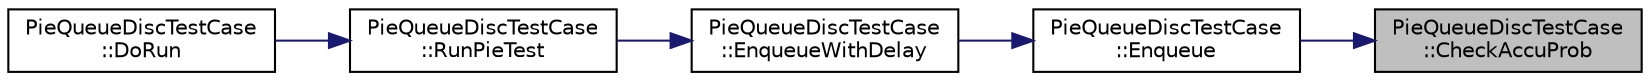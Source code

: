 digraph "PieQueueDiscTestCase::CheckAccuProb"
{
 // LATEX_PDF_SIZE
  edge [fontname="Helvetica",fontsize="10",labelfontname="Helvetica",labelfontsize="10"];
  node [fontname="Helvetica",fontsize="10",shape=record];
  rankdir="RL";
  Node1 [label="PieQueueDiscTestCase\l::CheckAccuProb",height=0.2,width=0.4,color="black", fillcolor="grey75", style="filled", fontcolor="black",tooltip="Check Accumulated Drop Probability."];
  Node1 -> Node2 [dir="back",color="midnightblue",fontsize="10",style="solid",fontname="Helvetica"];
  Node2 [label="PieQueueDiscTestCase\l::Enqueue",height=0.2,width=0.4,color="black", fillcolor="white", style="filled",URL="$class_pie_queue_disc_test_case.html#aee21d1fa55e512a59f9c49d451432f7e",tooltip="Enqueue function."];
  Node2 -> Node3 [dir="back",color="midnightblue",fontsize="10",style="solid",fontname="Helvetica"];
  Node3 [label="PieQueueDiscTestCase\l::EnqueueWithDelay",height=0.2,width=0.4,color="black", fillcolor="white", style="filled",URL="$class_pie_queue_disc_test_case.html#a4392edeb83441c7b05bff20fbf929603",tooltip="Enqueue with delay function."];
  Node3 -> Node4 [dir="back",color="midnightblue",fontsize="10",style="solid",fontname="Helvetica"];
  Node4 [label="PieQueueDiscTestCase\l::RunPieTest",height=0.2,width=0.4,color="black", fillcolor="white", style="filled",URL="$class_pie_queue_disc_test_case.html#a4003738dc8368f71600eec62afb451e7",tooltip="Run test function."];
  Node4 -> Node5 [dir="back",color="midnightblue",fontsize="10",style="solid",fontname="Helvetica"];
  Node5 [label="PieQueueDiscTestCase\l::DoRun",height=0.2,width=0.4,color="black", fillcolor="white", style="filled",URL="$class_pie_queue_disc_test_case.html#a6d3523e534f7c31901dc55296402203b",tooltip="Implementation to actually run this TestCase."];
}
